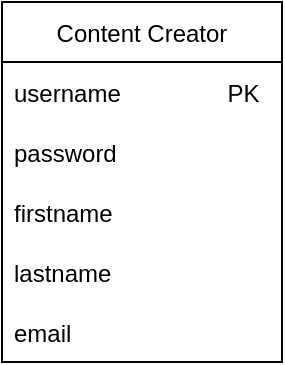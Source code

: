 <mxfile version="20.3.0" type="device"><diagram id="d7-IpoSlClIxeE8Yi9Rv" name="Page-1"><mxGraphModel dx="1038" dy="641" grid="1" gridSize="10" guides="1" tooltips="1" connect="1" arrows="1" fold="1" page="1" pageScale="1" pageWidth="850" pageHeight="1100" math="0" shadow="0"><root><mxCell id="0"/><mxCell id="1" parent="0"/><mxCell id="j_Hg-rUgpr3vue3TPwMP-1" value="Content Creator" style="swimlane;fontStyle=0;childLayout=stackLayout;horizontal=1;startSize=30;horizontalStack=0;resizeParent=1;resizeParentMax=0;resizeLast=0;collapsible=1;marginBottom=0;" parent="1" vertex="1"><mxGeometry x="170" y="90" width="140" height="180" as="geometry"/></mxCell><mxCell id="j_Hg-rUgpr3vue3TPwMP-2" value="username                PK" style="text;strokeColor=none;fillColor=none;align=left;verticalAlign=middle;spacingLeft=4;spacingRight=4;overflow=hidden;points=[[0,0.5],[1,0.5]];portConstraint=eastwest;rotatable=0;" parent="j_Hg-rUgpr3vue3TPwMP-1" vertex="1"><mxGeometry y="30" width="140" height="30" as="geometry"/></mxCell><mxCell id="j_Hg-rUgpr3vue3TPwMP-3" value="password                " style="text;strokeColor=none;fillColor=none;align=left;verticalAlign=middle;spacingLeft=4;spacingRight=4;overflow=hidden;points=[[0,0.5],[1,0.5]];portConstraint=eastwest;rotatable=0;" parent="j_Hg-rUgpr3vue3TPwMP-1" vertex="1"><mxGeometry y="60" width="140" height="30" as="geometry"/></mxCell><mxCell id="j_Hg-rUgpr3vue3TPwMP-4" value="firstname                " style="text;strokeColor=none;fillColor=none;align=left;verticalAlign=middle;spacingLeft=4;spacingRight=4;overflow=hidden;points=[[0,0.5],[1,0.5]];portConstraint=eastwest;rotatable=0;" parent="j_Hg-rUgpr3vue3TPwMP-1" vertex="1"><mxGeometry y="90" width="140" height="30" as="geometry"/></mxCell><mxCell id="j_Hg-rUgpr3vue3TPwMP-5" value="lastname" style="text;strokeColor=none;fillColor=none;align=left;verticalAlign=middle;spacingLeft=4;spacingRight=4;overflow=hidden;points=[[0,0.5],[1,0.5]];portConstraint=eastwest;rotatable=0;" parent="j_Hg-rUgpr3vue3TPwMP-1" vertex="1"><mxGeometry y="120" width="140" height="30" as="geometry"/></mxCell><mxCell id="j_Hg-rUgpr3vue3TPwMP-6" value="email" style="text;strokeColor=none;fillColor=none;align=left;verticalAlign=middle;spacingLeft=4;spacingRight=4;overflow=hidden;points=[[0,0.5],[1,0.5]];portConstraint=eastwest;rotatable=0;" parent="j_Hg-rUgpr3vue3TPwMP-1" vertex="1"><mxGeometry y="150" width="140" height="30" as="geometry"/></mxCell></root></mxGraphModel></diagram></mxfile>